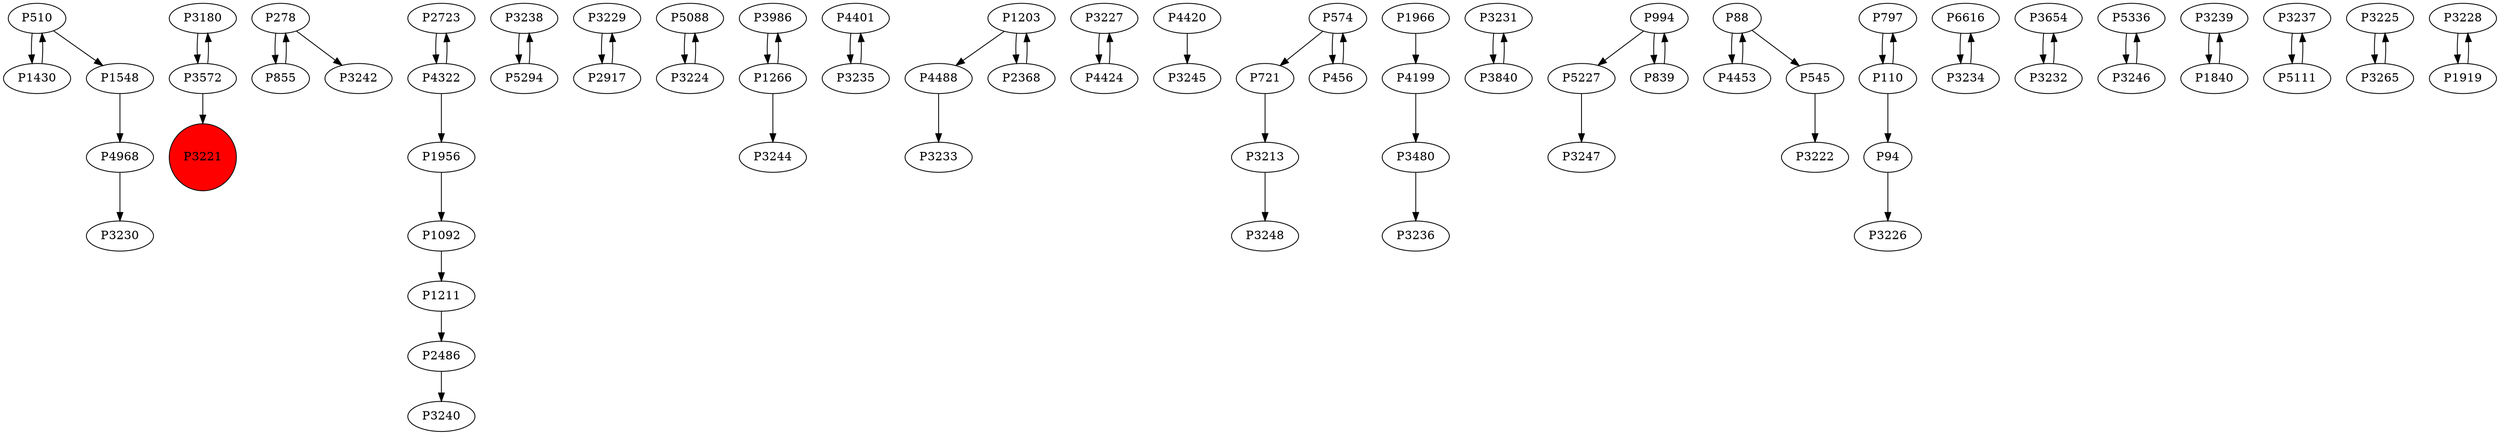 digraph {
	P4968 -> P3230
	P3180 -> P3572
	P278 -> P855
	P2723 -> P4322
	P3238 -> P5294
	P1211 -> P2486
	P3229 -> P2917
	P5088 -> P3224
	P3986 -> P1266
	P4401 -> P3235
	P1203 -> P4488
	P3572 -> P3180
	P3227 -> P4424
	P4420 -> P3245
	P574 -> P721
	P3480 -> P3236
	P5294 -> P3238
	P3231 -> P3840
	P278 -> P3242
	P5227 -> P3247
	P2917 -> P3229
	P510 -> P1430
	P88 -> P4453
	P2368 -> P1203
	P3840 -> P3231
	P797 -> P110
	P4322 -> P1956
	P2486 -> P3240
	P4424 -> P3227
	P6616 -> P3234
	P3213 -> P3248
	P3654 -> P3232
	P994 -> P5227
	P5336 -> P3246
	P994 -> P839
	P1966 -> P4199
	P3234 -> P6616
	P1203 -> P2368
	P4453 -> P88
	P510 -> P1548
	P4199 -> P3480
	P3239 -> P1840
	P3237 -> P5111
	P3225 -> P3265
	P855 -> P278
	P1548 -> P4968
	P4488 -> P3233
	P1956 -> P1092
	P3228 -> P1919
	P3572 -> P3221
	P3235 -> P4401
	P574 -> P456
	P1840 -> P3239
	P1919 -> P3228
	P3232 -> P3654
	P721 -> P3213
	P3224 -> P5088
	P1266 -> P3986
	P94 -> P3226
	P456 -> P574
	P839 -> P994
	P1266 -> P3244
	P3246 -> P5336
	P110 -> P797
	P3265 -> P3225
	P1430 -> P510
	P5111 -> P3237
	P545 -> P3222
	P4322 -> P2723
	P88 -> P545
	P1092 -> P1211
	P110 -> P94
	P3221 [shape=circle]
	P3221 [style=filled]
	P3221 [fillcolor=red]
}